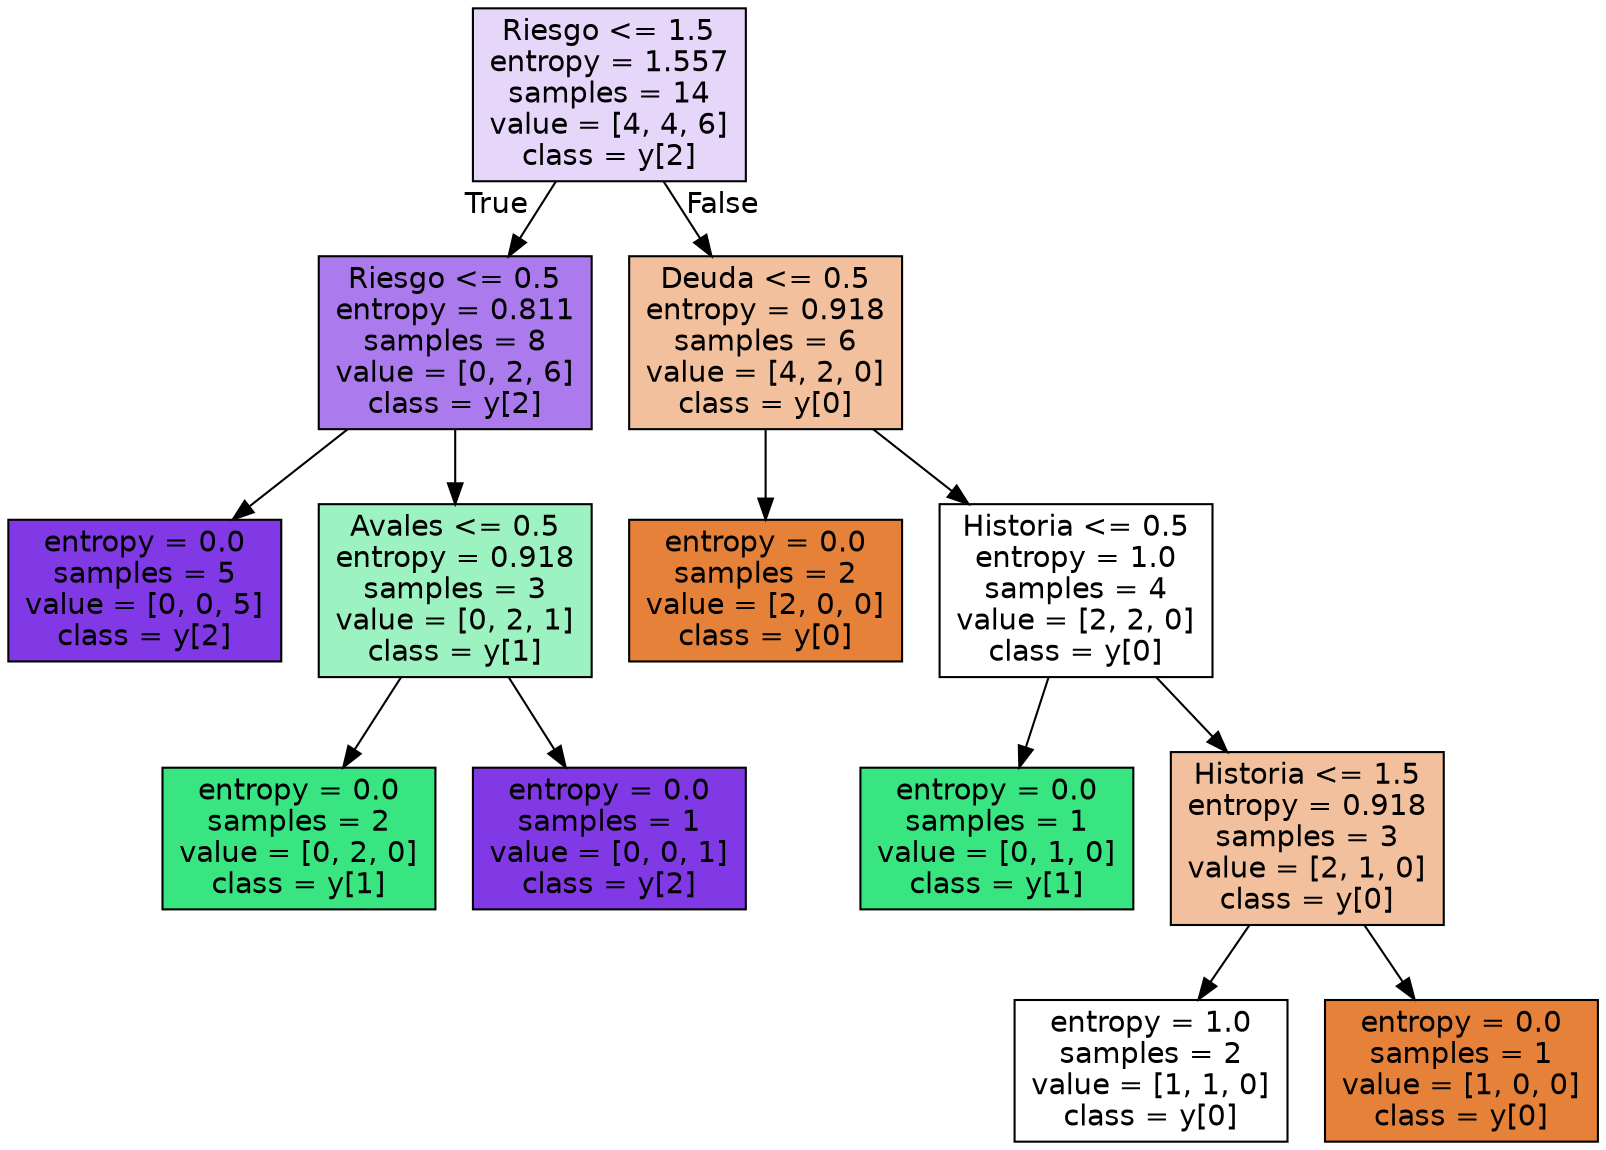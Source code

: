 digraph Tree {
node [shape=box, style="filled", color="black", fontname="helvetica"] ;
edge [fontname="helvetica"] ;
0 [label="Riesgo <= 1.5\nentropy = 1.557\nsamples = 14\nvalue = [4, 4, 6]\nclass = y[2]", fillcolor="#e6d7fa"] ;
1 [label="Riesgo <= 0.5\nentropy = 0.811\nsamples = 8\nvalue = [0, 2, 6]\nclass = y[2]", fillcolor="#ab7bee"] ;
0 -> 1 [labeldistance=2.5, labelangle=45, headlabel="True"] ;
2 [label="entropy = 0.0\nsamples = 5\nvalue = [0, 0, 5]\nclass = y[2]", fillcolor="#8139e5"] ;
1 -> 2 ;
3 [label="Avales <= 0.5\nentropy = 0.918\nsamples = 3\nvalue = [0, 2, 1]\nclass = y[1]", fillcolor="#9cf2c0"] ;
1 -> 3 ;
4 [label="entropy = 0.0\nsamples = 2\nvalue = [0, 2, 0]\nclass = y[1]", fillcolor="#39e581"] ;
3 -> 4 ;
5 [label="entropy = 0.0\nsamples = 1\nvalue = [0, 0, 1]\nclass = y[2]", fillcolor="#8139e5"] ;
3 -> 5 ;
6 [label="Deuda <= 0.5\nentropy = 0.918\nsamples = 6\nvalue = [4, 2, 0]\nclass = y[0]", fillcolor="#f2c09c"] ;
0 -> 6 [labeldistance=2.5, labelangle=-45, headlabel="False"] ;
7 [label="entropy = 0.0\nsamples = 2\nvalue = [2, 0, 0]\nclass = y[0]", fillcolor="#e58139"] ;
6 -> 7 ;
8 [label="Historia <= 0.5\nentropy = 1.0\nsamples = 4\nvalue = [2, 2, 0]\nclass = y[0]", fillcolor="#ffffff"] ;
6 -> 8 ;
9 [label="entropy = 0.0\nsamples = 1\nvalue = [0, 1, 0]\nclass = y[1]", fillcolor="#39e581"] ;
8 -> 9 ;
10 [label="Historia <= 1.5\nentropy = 0.918\nsamples = 3\nvalue = [2, 1, 0]\nclass = y[0]", fillcolor="#f2c09c"] ;
8 -> 10 ;
11 [label="entropy = 1.0\nsamples = 2\nvalue = [1, 1, 0]\nclass = y[0]", fillcolor="#ffffff"] ;
10 -> 11 ;
12 [label="entropy = 0.0\nsamples = 1\nvalue = [1, 0, 0]\nclass = y[0]", fillcolor="#e58139"] ;
10 -> 12 ;
}